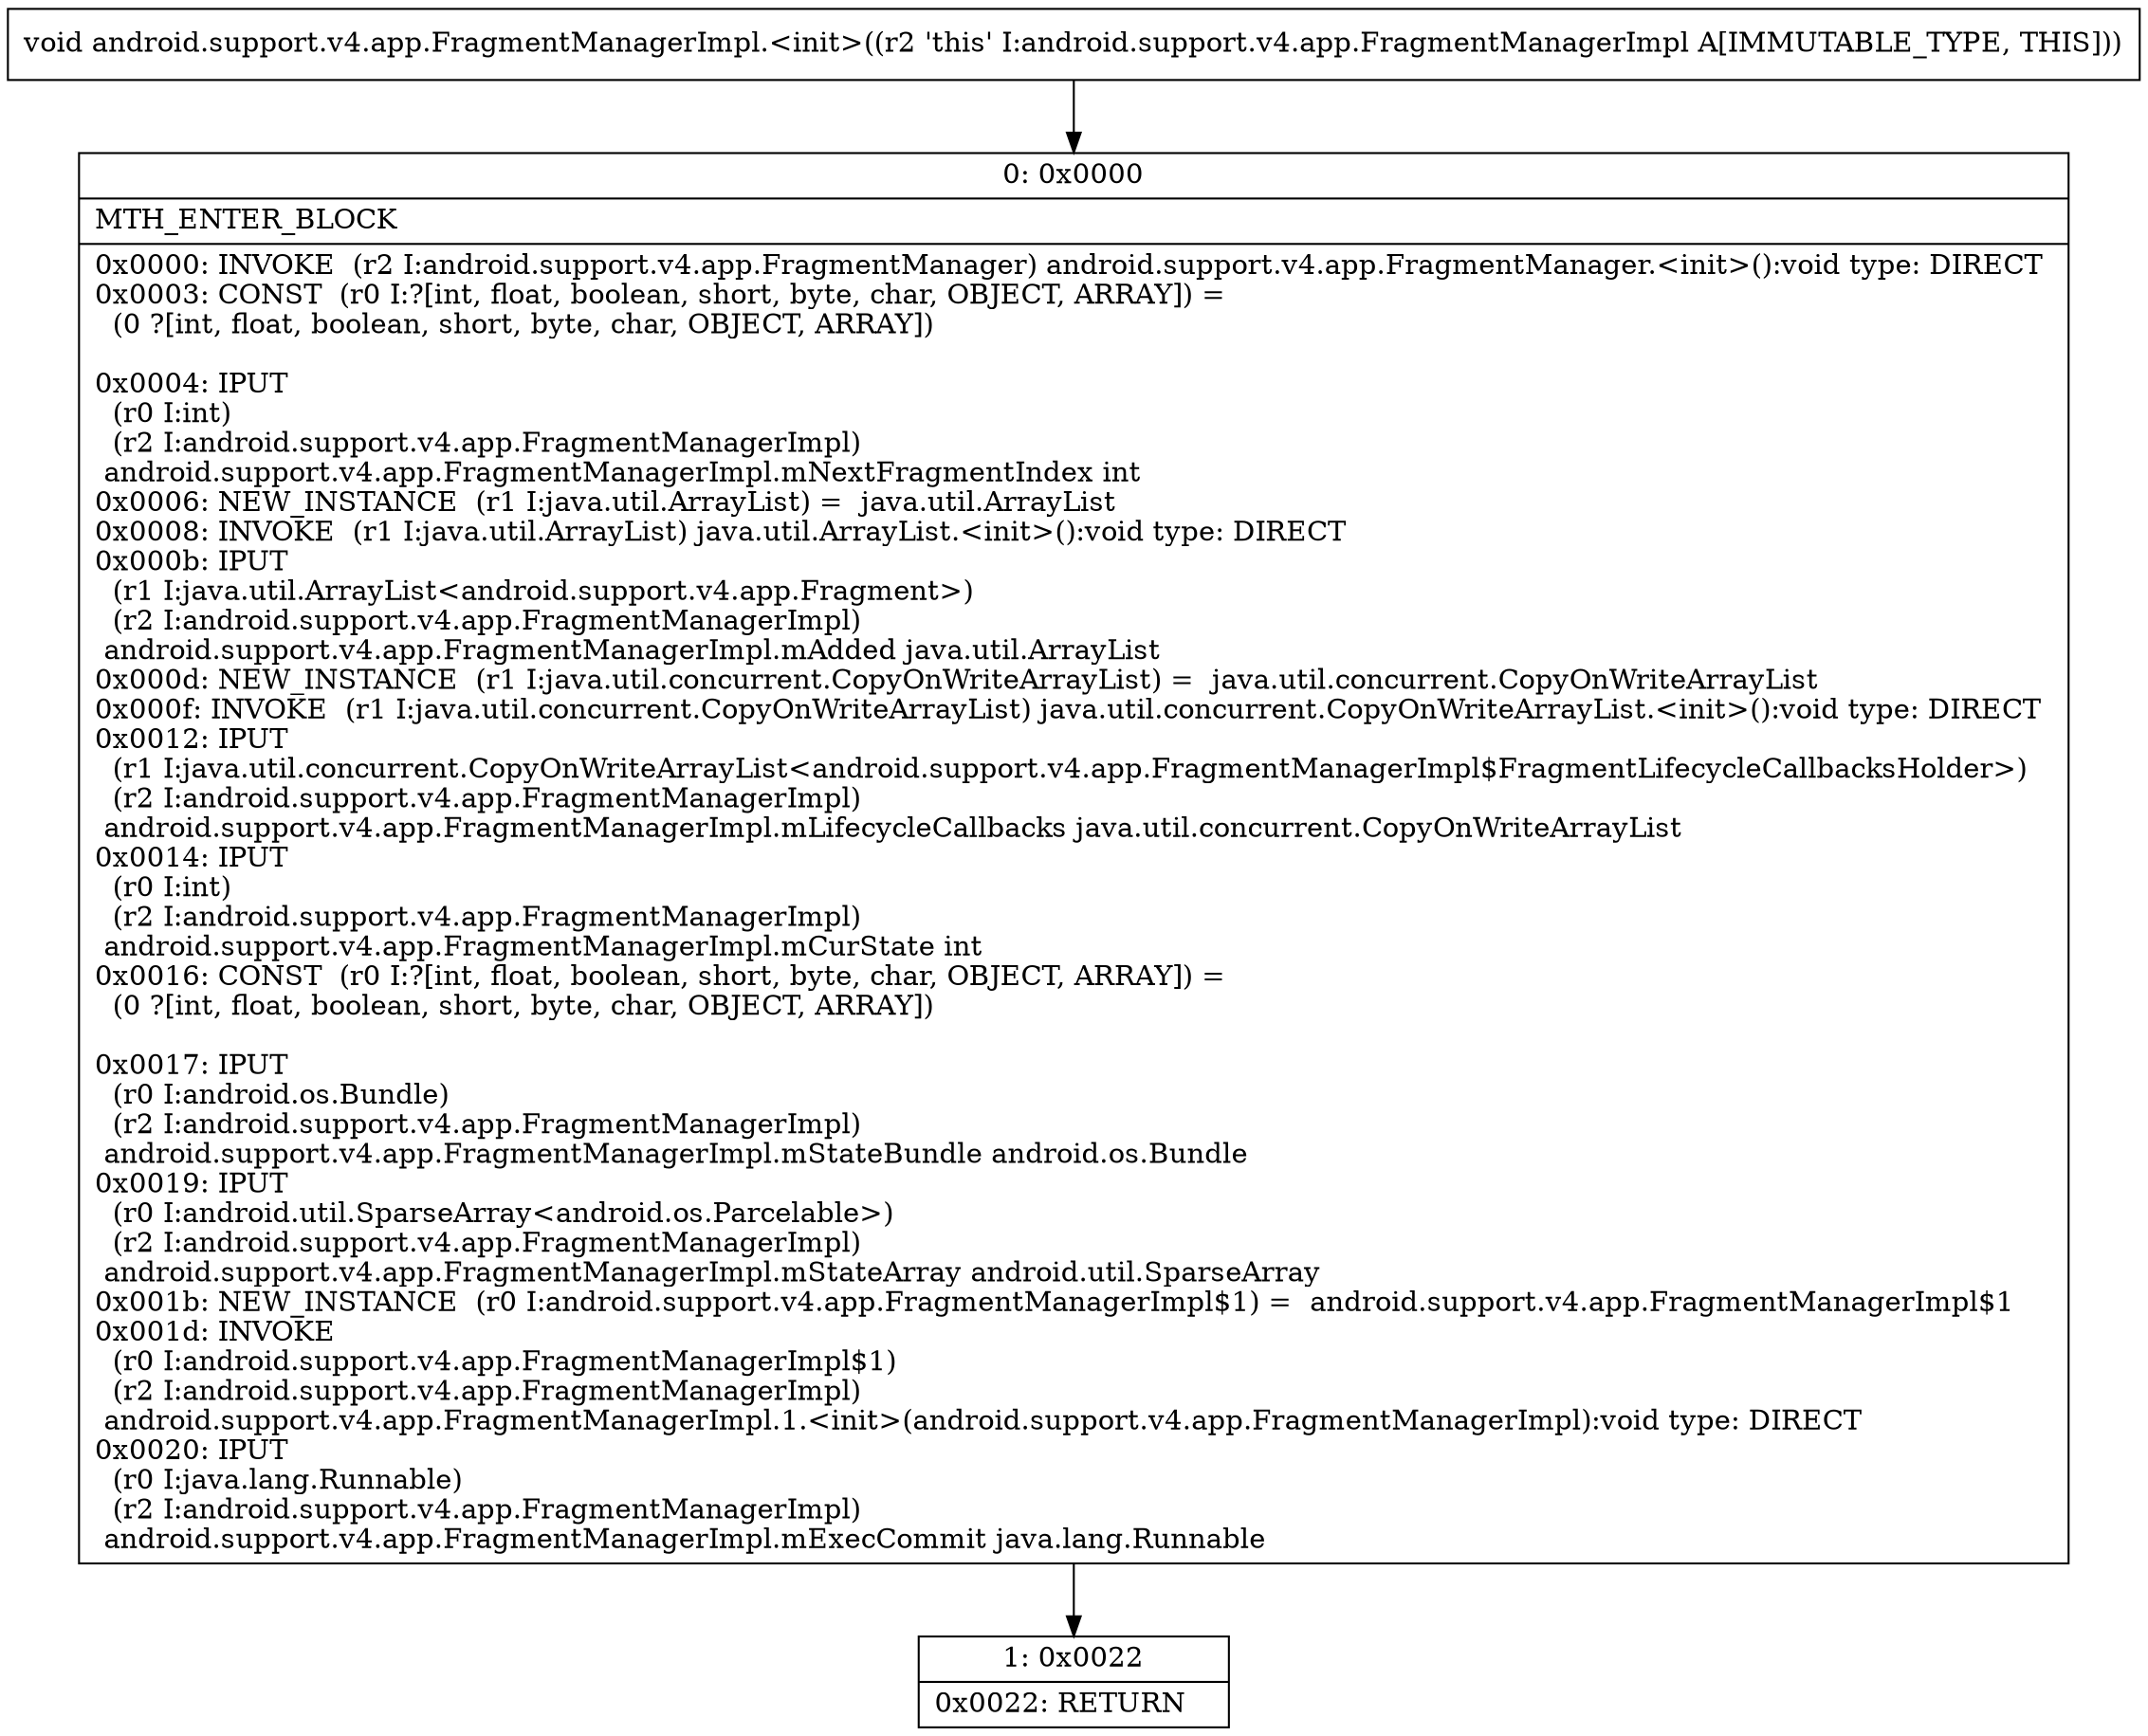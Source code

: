 digraph "CFG forandroid.support.v4.app.FragmentManagerImpl.\<init\>()V" {
Node_0 [shape=record,label="{0\:\ 0x0000|MTH_ENTER_BLOCK\l|0x0000: INVOKE  (r2 I:android.support.v4.app.FragmentManager) android.support.v4.app.FragmentManager.\<init\>():void type: DIRECT \l0x0003: CONST  (r0 I:?[int, float, boolean, short, byte, char, OBJECT, ARRAY]) = \l  (0 ?[int, float, boolean, short, byte, char, OBJECT, ARRAY])\l \l0x0004: IPUT  \l  (r0 I:int)\l  (r2 I:android.support.v4.app.FragmentManagerImpl)\l android.support.v4.app.FragmentManagerImpl.mNextFragmentIndex int \l0x0006: NEW_INSTANCE  (r1 I:java.util.ArrayList) =  java.util.ArrayList \l0x0008: INVOKE  (r1 I:java.util.ArrayList) java.util.ArrayList.\<init\>():void type: DIRECT \l0x000b: IPUT  \l  (r1 I:java.util.ArrayList\<android.support.v4.app.Fragment\>)\l  (r2 I:android.support.v4.app.FragmentManagerImpl)\l android.support.v4.app.FragmentManagerImpl.mAdded java.util.ArrayList \l0x000d: NEW_INSTANCE  (r1 I:java.util.concurrent.CopyOnWriteArrayList) =  java.util.concurrent.CopyOnWriteArrayList \l0x000f: INVOKE  (r1 I:java.util.concurrent.CopyOnWriteArrayList) java.util.concurrent.CopyOnWriteArrayList.\<init\>():void type: DIRECT \l0x0012: IPUT  \l  (r1 I:java.util.concurrent.CopyOnWriteArrayList\<android.support.v4.app.FragmentManagerImpl$FragmentLifecycleCallbacksHolder\>)\l  (r2 I:android.support.v4.app.FragmentManagerImpl)\l android.support.v4.app.FragmentManagerImpl.mLifecycleCallbacks java.util.concurrent.CopyOnWriteArrayList \l0x0014: IPUT  \l  (r0 I:int)\l  (r2 I:android.support.v4.app.FragmentManagerImpl)\l android.support.v4.app.FragmentManagerImpl.mCurState int \l0x0016: CONST  (r0 I:?[int, float, boolean, short, byte, char, OBJECT, ARRAY]) = \l  (0 ?[int, float, boolean, short, byte, char, OBJECT, ARRAY])\l \l0x0017: IPUT  \l  (r0 I:android.os.Bundle)\l  (r2 I:android.support.v4.app.FragmentManagerImpl)\l android.support.v4.app.FragmentManagerImpl.mStateBundle android.os.Bundle \l0x0019: IPUT  \l  (r0 I:android.util.SparseArray\<android.os.Parcelable\>)\l  (r2 I:android.support.v4.app.FragmentManagerImpl)\l android.support.v4.app.FragmentManagerImpl.mStateArray android.util.SparseArray \l0x001b: NEW_INSTANCE  (r0 I:android.support.v4.app.FragmentManagerImpl$1) =  android.support.v4.app.FragmentManagerImpl$1 \l0x001d: INVOKE  \l  (r0 I:android.support.v4.app.FragmentManagerImpl$1)\l  (r2 I:android.support.v4.app.FragmentManagerImpl)\l android.support.v4.app.FragmentManagerImpl.1.\<init\>(android.support.v4.app.FragmentManagerImpl):void type: DIRECT \l0x0020: IPUT  \l  (r0 I:java.lang.Runnable)\l  (r2 I:android.support.v4.app.FragmentManagerImpl)\l android.support.v4.app.FragmentManagerImpl.mExecCommit java.lang.Runnable \l}"];
Node_1 [shape=record,label="{1\:\ 0x0022|0x0022: RETURN   \l}"];
MethodNode[shape=record,label="{void android.support.v4.app.FragmentManagerImpl.\<init\>((r2 'this' I:android.support.v4.app.FragmentManagerImpl A[IMMUTABLE_TYPE, THIS])) }"];
MethodNode -> Node_0;
Node_0 -> Node_1;
}

